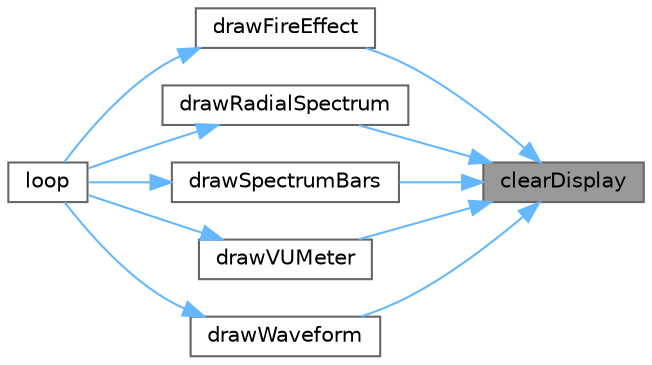 digraph "clearDisplay"
{
 // INTERACTIVE_SVG=YES
 // LATEX_PDF_SIZE
  bgcolor="transparent";
  edge [fontname=Helvetica,fontsize=10,labelfontname=Helvetica,labelfontsize=10];
  node [fontname=Helvetica,fontsize=10,shape=box,height=0.2,width=0.4];
  rankdir="RL";
  Node1 [id="Node000001",label="clearDisplay",height=0.2,width=0.4,color="gray40", fillcolor="grey60", style="filled", fontcolor="black",tooltip=" "];
  Node1 -> Node2 [id="edge1_Node000001_Node000002",dir="back",color="steelblue1",style="solid",tooltip=" "];
  Node2 [id="Node000002",label="drawFireEffect",height=0.2,width=0.4,color="grey40", fillcolor="white", style="filled",URL="$da/dc7/advanced_8h_a5eb512c27b4a26cda7ceea595791df94.html#a5eb512c27b4a26cda7ceea595791df94",tooltip=" "];
  Node2 -> Node3 [id="edge2_Node000002_Node000003",dir="back",color="steelblue1",style="solid",tooltip=" "];
  Node3 [id="Node000003",label="loop",height=0.2,width=0.4,color="grey40", fillcolor="white", style="filled",URL="$da/dc7/advanced_8h_afe461d27b9c48d5921c00d521181f12f.html#afe461d27b9c48d5921c00d521181f12f",tooltip=" "];
  Node1 -> Node4 [id="edge3_Node000001_Node000004",dir="back",color="steelblue1",style="solid",tooltip=" "];
  Node4 [id="Node000004",label="drawRadialSpectrum",height=0.2,width=0.4,color="grey40", fillcolor="white", style="filled",URL="$da/dc7/advanced_8h_a1cb66ba9db640f75ab7a41376a7ce3bb.html#a1cb66ba9db640f75ab7a41376a7ce3bb",tooltip=" "];
  Node4 -> Node3 [id="edge4_Node000004_Node000003",dir="back",color="steelblue1",style="solid",tooltip=" "];
  Node1 -> Node5 [id="edge5_Node000001_Node000005",dir="back",color="steelblue1",style="solid",tooltip=" "];
  Node5 [id="Node000005",label="drawSpectrumBars",height=0.2,width=0.4,color="grey40", fillcolor="white", style="filled",URL="$da/dc7/advanced_8h_a7ebf00c71c3618212a09f31e43a347f6.html#a7ebf00c71c3618212a09f31e43a347f6",tooltip=" "];
  Node5 -> Node3 [id="edge6_Node000005_Node000003",dir="back",color="steelblue1",style="solid",tooltip=" "];
  Node1 -> Node6 [id="edge7_Node000001_Node000006",dir="back",color="steelblue1",style="solid",tooltip=" "];
  Node6 [id="Node000006",label="drawVUMeter",height=0.2,width=0.4,color="grey40", fillcolor="white", style="filled",URL="$da/dc7/advanced_8h_a3cd847c9f0a4c2d5196727427f9900fe.html#a3cd847c9f0a4c2d5196727427f9900fe",tooltip=" "];
  Node6 -> Node3 [id="edge8_Node000006_Node000003",dir="back",color="steelblue1",style="solid",tooltip=" "];
  Node1 -> Node7 [id="edge9_Node000001_Node000007",dir="back",color="steelblue1",style="solid",tooltip=" "];
  Node7 [id="Node000007",label="drawWaveform",height=0.2,width=0.4,color="grey40", fillcolor="white", style="filled",URL="$da/dc7/advanced_8h_a715d5587b1a493c350ae39b13e881463.html#a715d5587b1a493c350ae39b13e881463",tooltip=" "];
  Node7 -> Node3 [id="edge10_Node000007_Node000003",dir="back",color="steelblue1",style="solid",tooltip=" "];
}
